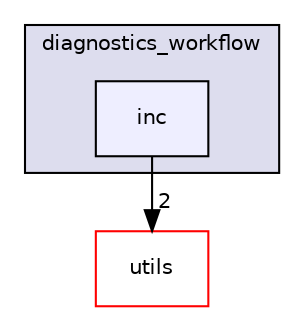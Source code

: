 digraph "src/diagnostics_component/diagnostics_workflow/inc" {
  compound=true
  node [ fontsize="10", fontname="Helvetica"];
  edge [ labelfontsize="10", labelfontname="Helvetica"];
  subgraph clusterdir_0baed937cf76845fd55931bd3651f4ba {
    graph [ bgcolor="#ddddee", pencolor="black", label="diagnostics_workflow" fontname="Helvetica", fontsize="10", URL="dir_0baed937cf76845fd55931bd3651f4ba.html"]
  dir_1505b4b09c9e4e79cbe95f2006e2925e [shape=box, label="inc", style="filled", fillcolor="#eeeeff", pencolor="black", URL="dir_1505b4b09c9e4e79cbe95f2006e2925e.html"];
  }
  dir_313caf1132e152dd9b58bea13a4052ca [shape=box label="utils" fillcolor="white" style="filled" color="red" URL="dir_313caf1132e152dd9b58bea13a4052ca.html"];
  dir_1505b4b09c9e4e79cbe95f2006e2925e->dir_313caf1132e152dd9b58bea13a4052ca [headlabel="2", labeldistance=1.5 headhref="dir_000060_000154.html"];
}
